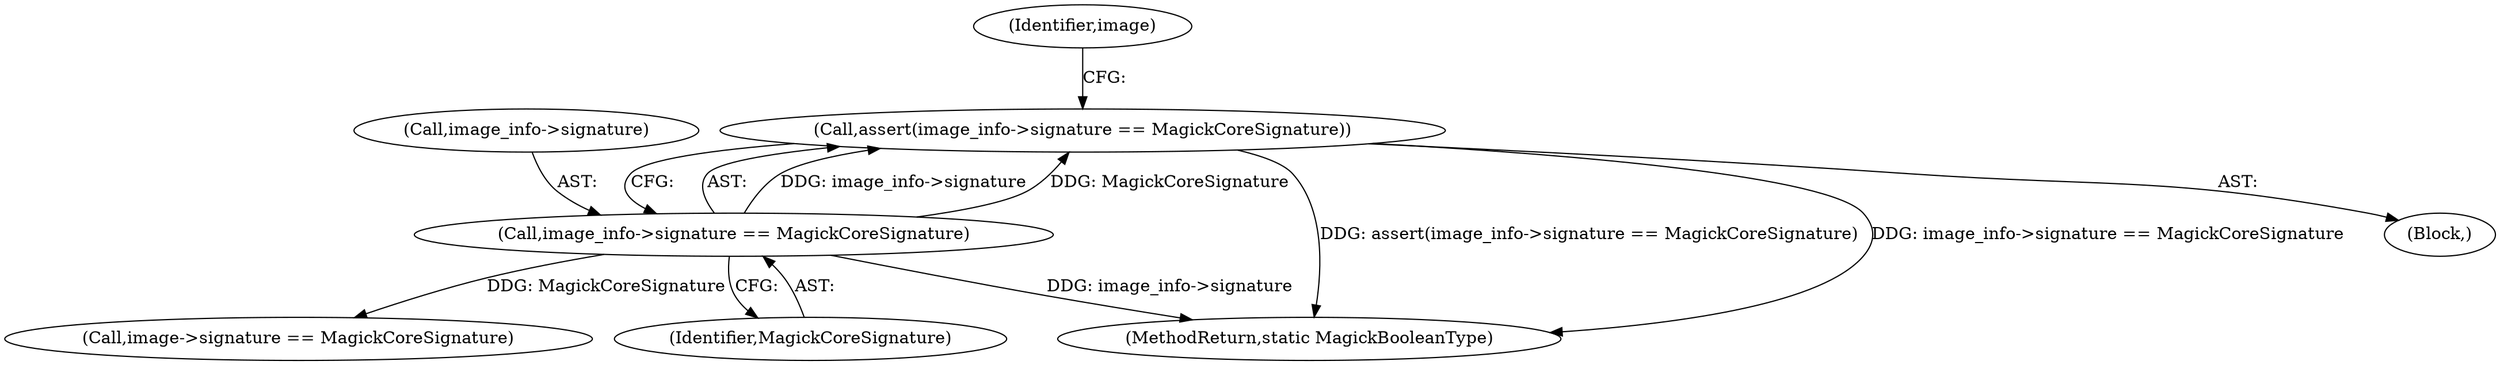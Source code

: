 digraph "0_ImageMagick_4cc6ec8a4197d4c008577127736bf7985d632323@API" {
"1000152" [label="(Call,assert(image_info->signature == MagickCoreSignature))"];
"1000153" [label="(Call,image_info->signature == MagickCoreSignature)"];
"1000157" [label="(Identifier,MagickCoreSignature)"];
"1000160" [label="(Identifier,image)"];
"1000129" [label="(Block,)"];
"1000152" [label="(Call,assert(image_info->signature == MagickCoreSignature))"];
"1000153" [label="(Call,image_info->signature == MagickCoreSignature)"];
"1000165" [label="(Call,image->signature == MagickCoreSignature)"];
"1002596" [label="(MethodReturn,static MagickBooleanType)"];
"1000154" [label="(Call,image_info->signature)"];
"1000152" -> "1000129"  [label="AST: "];
"1000152" -> "1000153"  [label="CFG: "];
"1000153" -> "1000152"  [label="AST: "];
"1000160" -> "1000152"  [label="CFG: "];
"1000152" -> "1002596"  [label="DDG: assert(image_info->signature == MagickCoreSignature)"];
"1000152" -> "1002596"  [label="DDG: image_info->signature == MagickCoreSignature"];
"1000153" -> "1000152"  [label="DDG: image_info->signature"];
"1000153" -> "1000152"  [label="DDG: MagickCoreSignature"];
"1000153" -> "1000157"  [label="CFG: "];
"1000154" -> "1000153"  [label="AST: "];
"1000157" -> "1000153"  [label="AST: "];
"1000153" -> "1002596"  [label="DDG: image_info->signature"];
"1000153" -> "1000165"  [label="DDG: MagickCoreSignature"];
}
